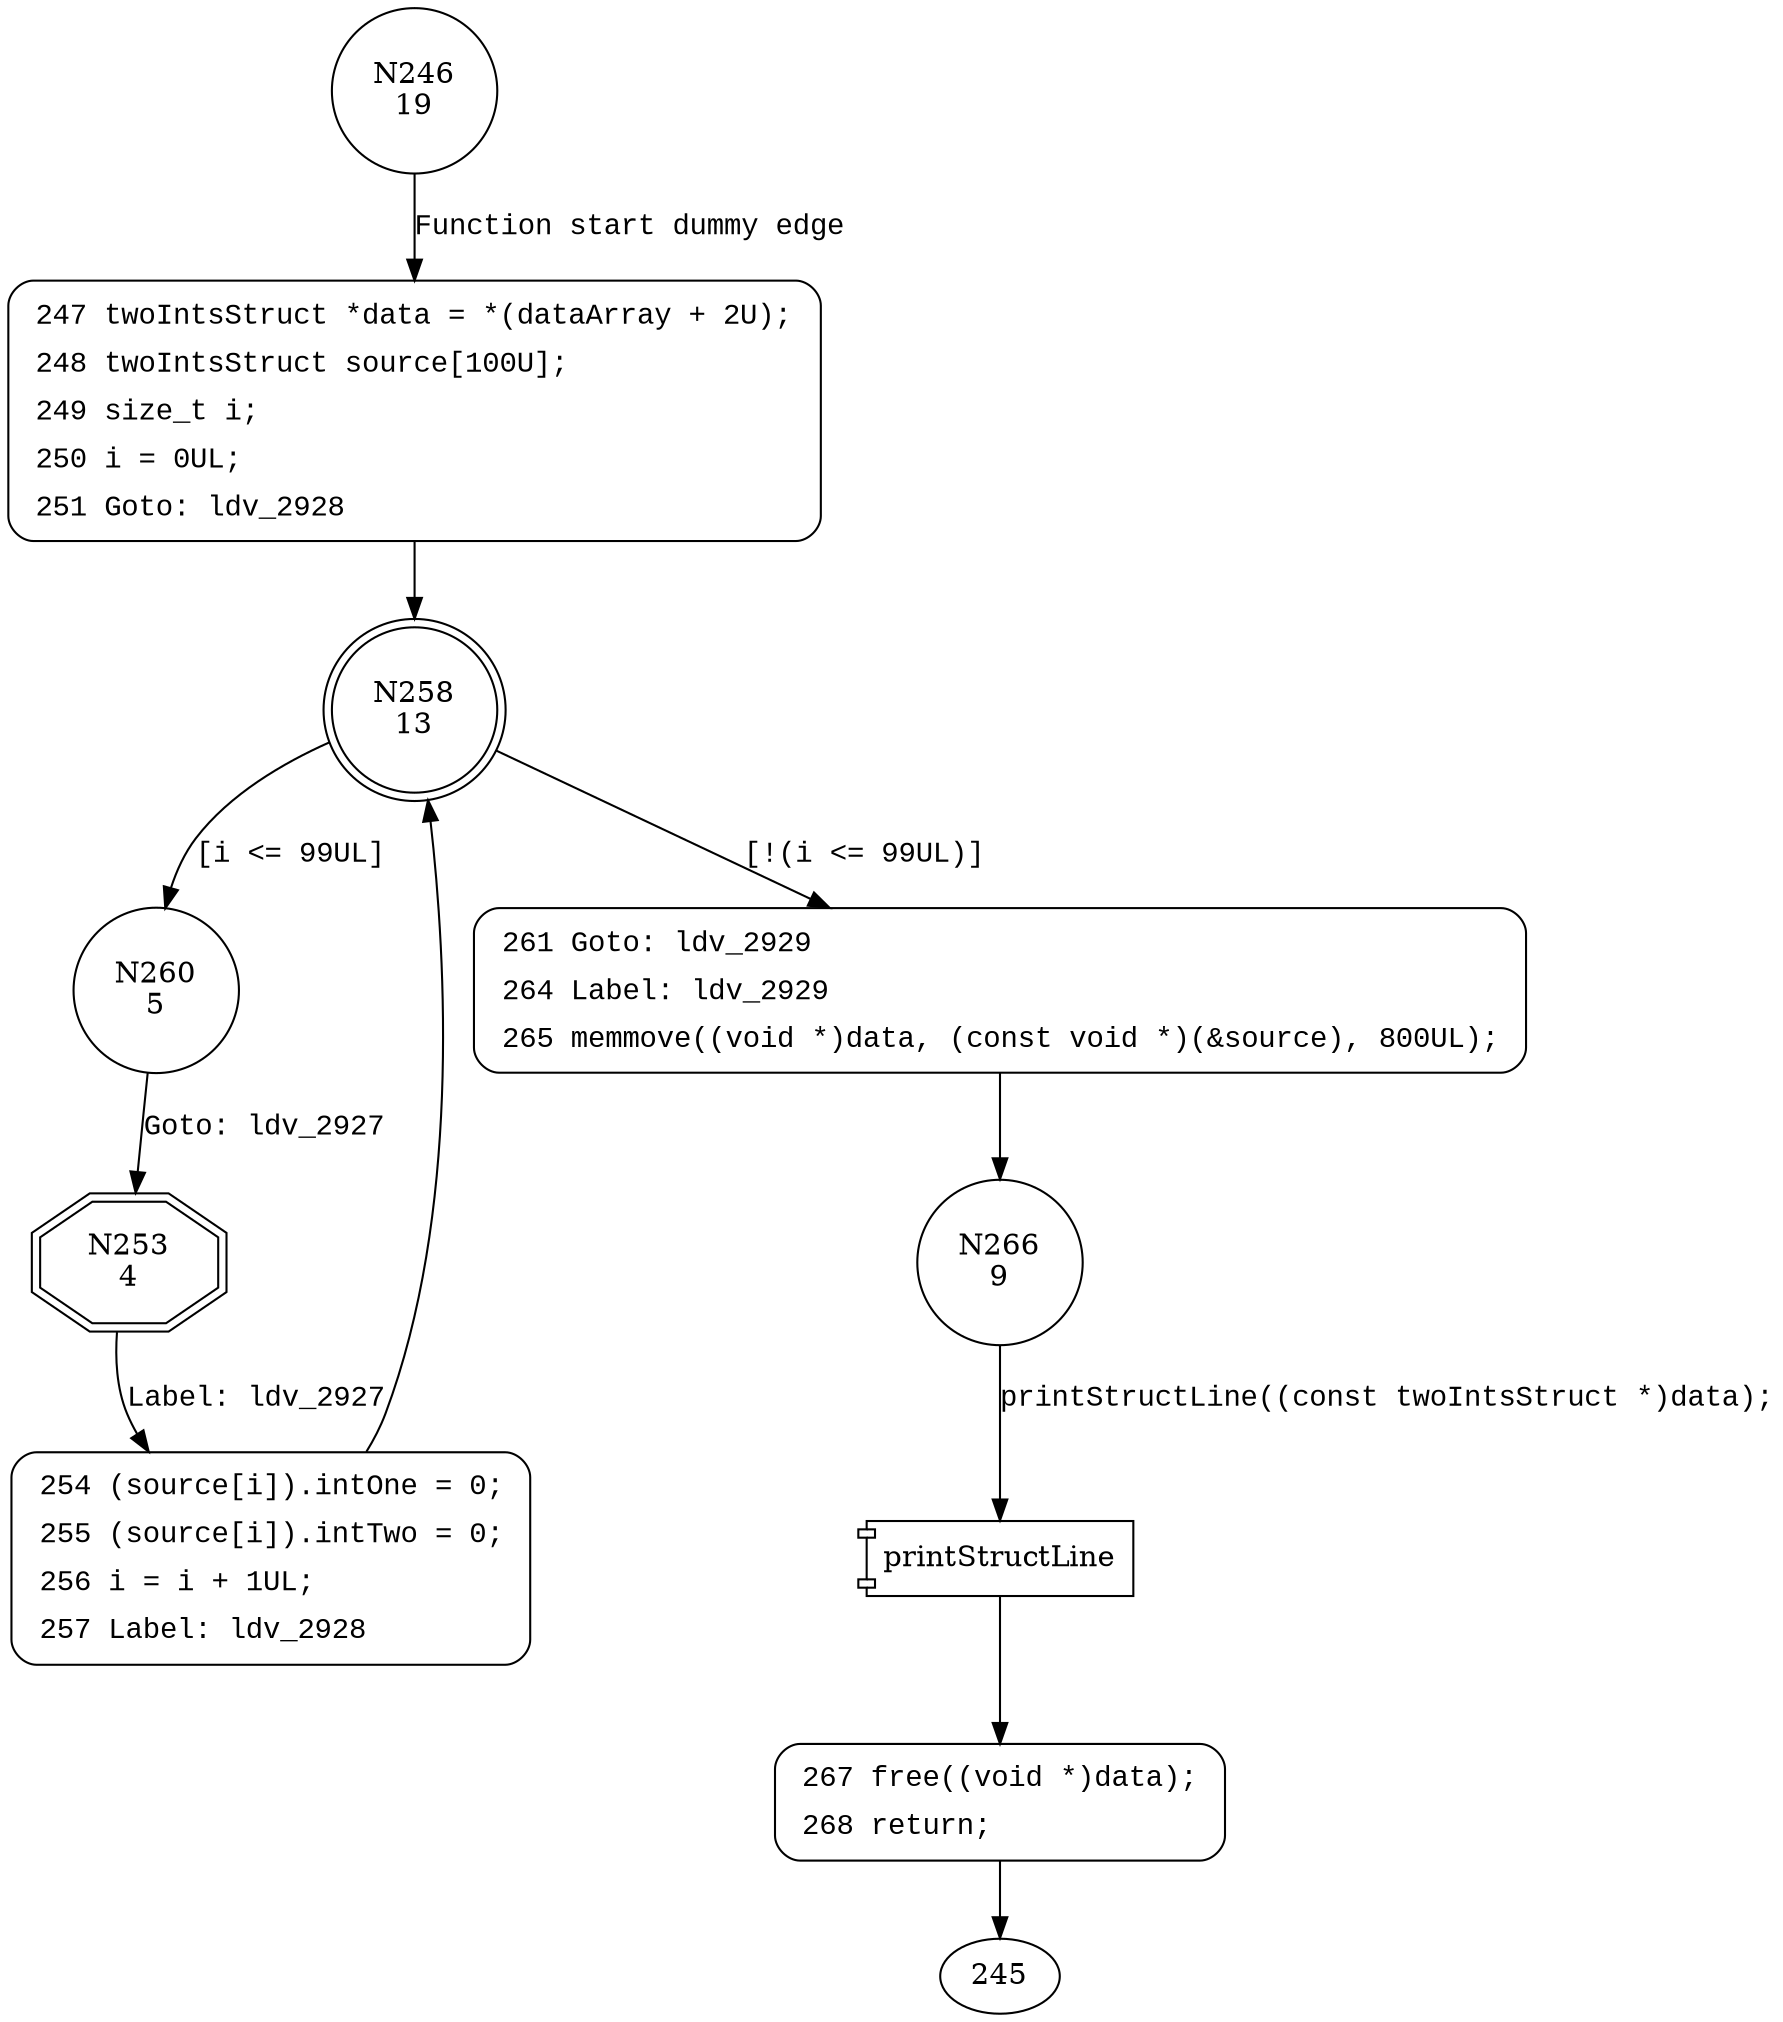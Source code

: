digraph CWE122_Heap_Based_Buffer_Overflow__c_CWE805_struct_memmove_66b_goodG2BSink {
246 [shape="circle" label="N246\n19"]
247 [shape="circle" label="N247\n18"]
258 [shape="doublecircle" label="N258\n13"]
260 [shape="circle" label="N260\n5"]
261 [shape="circle" label="N261\n12"]
266 [shape="circle" label="N266\n9"]
267 [shape="circle" label="N267\n8"]
253 [shape="doubleoctagon" label="N253\n4"]
254 [shape="circle" label="N254\n3"]
247 [style="filled,bold" penwidth="1" fillcolor="white" fontname="Courier New" shape="Mrecord" label=<<table border="0" cellborder="0" cellpadding="3" bgcolor="white"><tr><td align="right">247</td><td align="left">twoIntsStruct *data = *(dataArray + 2U);</td></tr><tr><td align="right">248</td><td align="left">twoIntsStruct source[100U];</td></tr><tr><td align="right">249</td><td align="left">size_t i;</td></tr><tr><td align="right">250</td><td align="left">i = 0UL;</td></tr><tr><td align="right">251</td><td align="left">Goto: ldv_2928</td></tr></table>>]
247 -> 258[label=""]
261 [style="filled,bold" penwidth="1" fillcolor="white" fontname="Courier New" shape="Mrecord" label=<<table border="0" cellborder="0" cellpadding="3" bgcolor="white"><tr><td align="right">261</td><td align="left">Goto: ldv_2929</td></tr><tr><td align="right">264</td><td align="left">Label: ldv_2929</td></tr><tr><td align="right">265</td><td align="left">memmove((void *)data, (const void *)(&amp;source), 800UL);</td></tr></table>>]
261 -> 266[label=""]
267 [style="filled,bold" penwidth="1" fillcolor="white" fontname="Courier New" shape="Mrecord" label=<<table border="0" cellborder="0" cellpadding="3" bgcolor="white"><tr><td align="right">267</td><td align="left">free((void *)data);</td></tr><tr><td align="right">268</td><td align="left">return;</td></tr></table>>]
267 -> 245[label=""]
254 [style="filled,bold" penwidth="1" fillcolor="white" fontname="Courier New" shape="Mrecord" label=<<table border="0" cellborder="0" cellpadding="3" bgcolor="white"><tr><td align="right">254</td><td align="left">(source[i]).intOne = 0;</td></tr><tr><td align="right">255</td><td align="left">(source[i]).intTwo = 0;</td></tr><tr><td align="right">256</td><td align="left">i = i + 1UL;</td></tr><tr><td align="right">257</td><td align="left">Label: ldv_2928</td></tr></table>>]
254 -> 258[label=""]
246 -> 247 [label="Function start dummy edge" fontname="Courier New"]
258 -> 260 [label="[i <= 99UL]" fontname="Courier New"]
258 -> 261 [label="[!(i <= 99UL)]" fontname="Courier New"]
100021 [shape="component" label="printStructLine"]
266 -> 100021 [label="printStructLine((const twoIntsStruct *)data);" fontname="Courier New"]
100021 -> 267 [label="" fontname="Courier New"]
260 -> 253 [label="Goto: ldv_2927" fontname="Courier New"]
253 -> 254 [label="Label: ldv_2927" fontname="Courier New"]
}